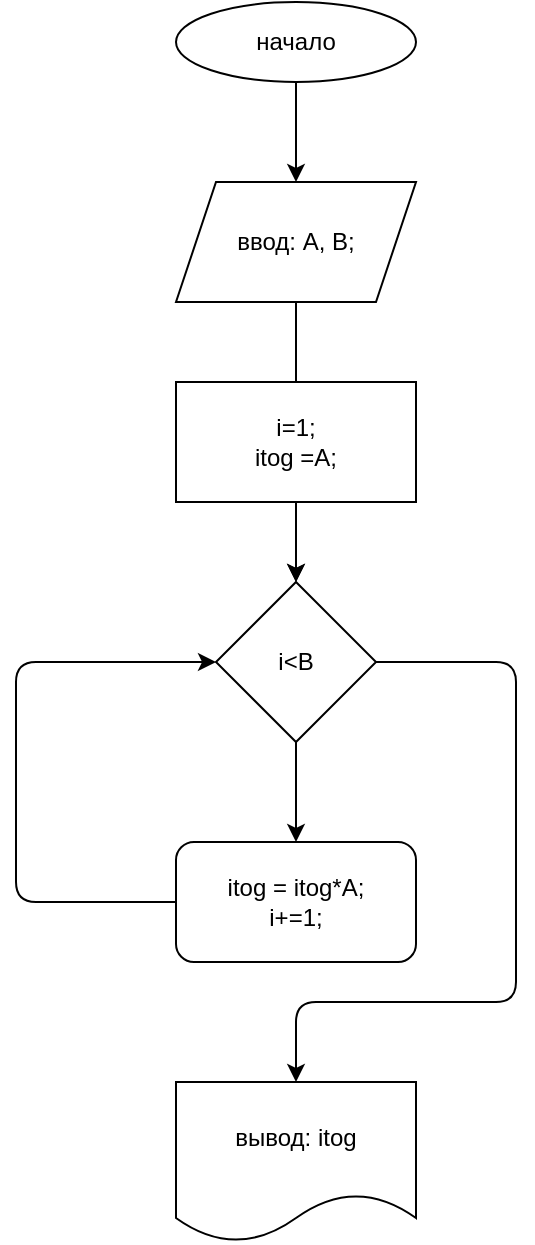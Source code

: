 <mxfile>
    <diagram id="R-EKtm3KhyiHTgRqYcsL" name="Страница 1">
        <mxGraphModel dx="296" dy="319" grid="1" gridSize="10" guides="1" tooltips="1" connect="1" arrows="1" fold="1" page="1" pageScale="1" pageWidth="827" pageHeight="1169" math="0" shadow="0">
            <root>
                <mxCell id="0"/>
                <mxCell id="1" parent="0"/>
                <mxCell id="3" style="edgeStyle=none;html=1;" parent="1" source="2" target="4" edge="1">
                    <mxGeometry relative="1" as="geometry">
                        <mxPoint x="180" y="100" as="targetPoint"/>
                    </mxGeometry>
                </mxCell>
                <mxCell id="2" value="начало" style="ellipse;whiteSpace=wrap;html=1;" parent="1" vertex="1">
                    <mxGeometry x="120" y="20" width="120" height="40" as="geometry"/>
                </mxCell>
                <mxCell id="5" style="edgeStyle=none;html=1;" parent="1" source="4" target="6" edge="1">
                    <mxGeometry relative="1" as="geometry">
                        <mxPoint x="180" y="210" as="targetPoint"/>
                    </mxGeometry>
                </mxCell>
                <mxCell id="4" value="ввод: A, B;&lt;br&gt;" style="shape=parallelogram;perimeter=parallelogramPerimeter;whiteSpace=wrap;html=1;fixedSize=1;" parent="1" vertex="1">
                    <mxGeometry x="120" y="110" width="120" height="60" as="geometry"/>
                </mxCell>
                <mxCell id="9" style="edgeStyle=none;html=1;" parent="1" source="6" target="10" edge="1">
                    <mxGeometry relative="1" as="geometry">
                        <mxPoint x="180" y="430" as="targetPoint"/>
                    </mxGeometry>
                </mxCell>
                <mxCell id="12" style="edgeStyle=none;html=1;" parent="1" source="6" target="13" edge="1">
                    <mxGeometry relative="1" as="geometry">
                        <mxPoint x="180" y="570" as="targetPoint"/>
                        <Array as="points">
                            <mxPoint x="290" y="350"/>
                            <mxPoint x="290" y="520"/>
                            <mxPoint x="180" y="520"/>
                        </Array>
                    </mxGeometry>
                </mxCell>
                <mxCell id="6" value="i&amp;lt;B" style="rhombus;whiteSpace=wrap;html=1;" parent="1" vertex="1">
                    <mxGeometry x="140" y="310" width="80" height="80" as="geometry"/>
                </mxCell>
                <mxCell id="8" value="" style="edgeStyle=none;html=1;" parent="1" source="7" target="6" edge="1">
                    <mxGeometry relative="1" as="geometry"/>
                </mxCell>
                <mxCell id="7" value="i=1;&lt;br&gt;itog =A;" style="rounded=0;whiteSpace=wrap;html=1;" parent="1" vertex="1">
                    <mxGeometry x="120" y="210" width="120" height="60" as="geometry"/>
                </mxCell>
                <mxCell id="11" style="edgeStyle=none;html=1;entryX=0;entryY=0.5;entryDx=0;entryDy=0;" parent="1" source="10" target="6" edge="1">
                    <mxGeometry relative="1" as="geometry">
                        <mxPoint x="50" y="350" as="targetPoint"/>
                        <Array as="points">
                            <mxPoint x="40" y="470"/>
                            <mxPoint x="40" y="350"/>
                        </Array>
                    </mxGeometry>
                </mxCell>
                <mxCell id="10" value="itog = itog*A;&lt;br&gt;i+=1;" style="rounded=1;whiteSpace=wrap;html=1;" parent="1" vertex="1">
                    <mxGeometry x="120" y="440" width="120" height="60" as="geometry"/>
                </mxCell>
                <mxCell id="13" value="вывод: itog" style="shape=document;whiteSpace=wrap;html=1;boundedLbl=1;" parent="1" vertex="1">
                    <mxGeometry x="120" y="560" width="120" height="80" as="geometry"/>
                </mxCell>
            </root>
        </mxGraphModel>
    </diagram>
</mxfile>